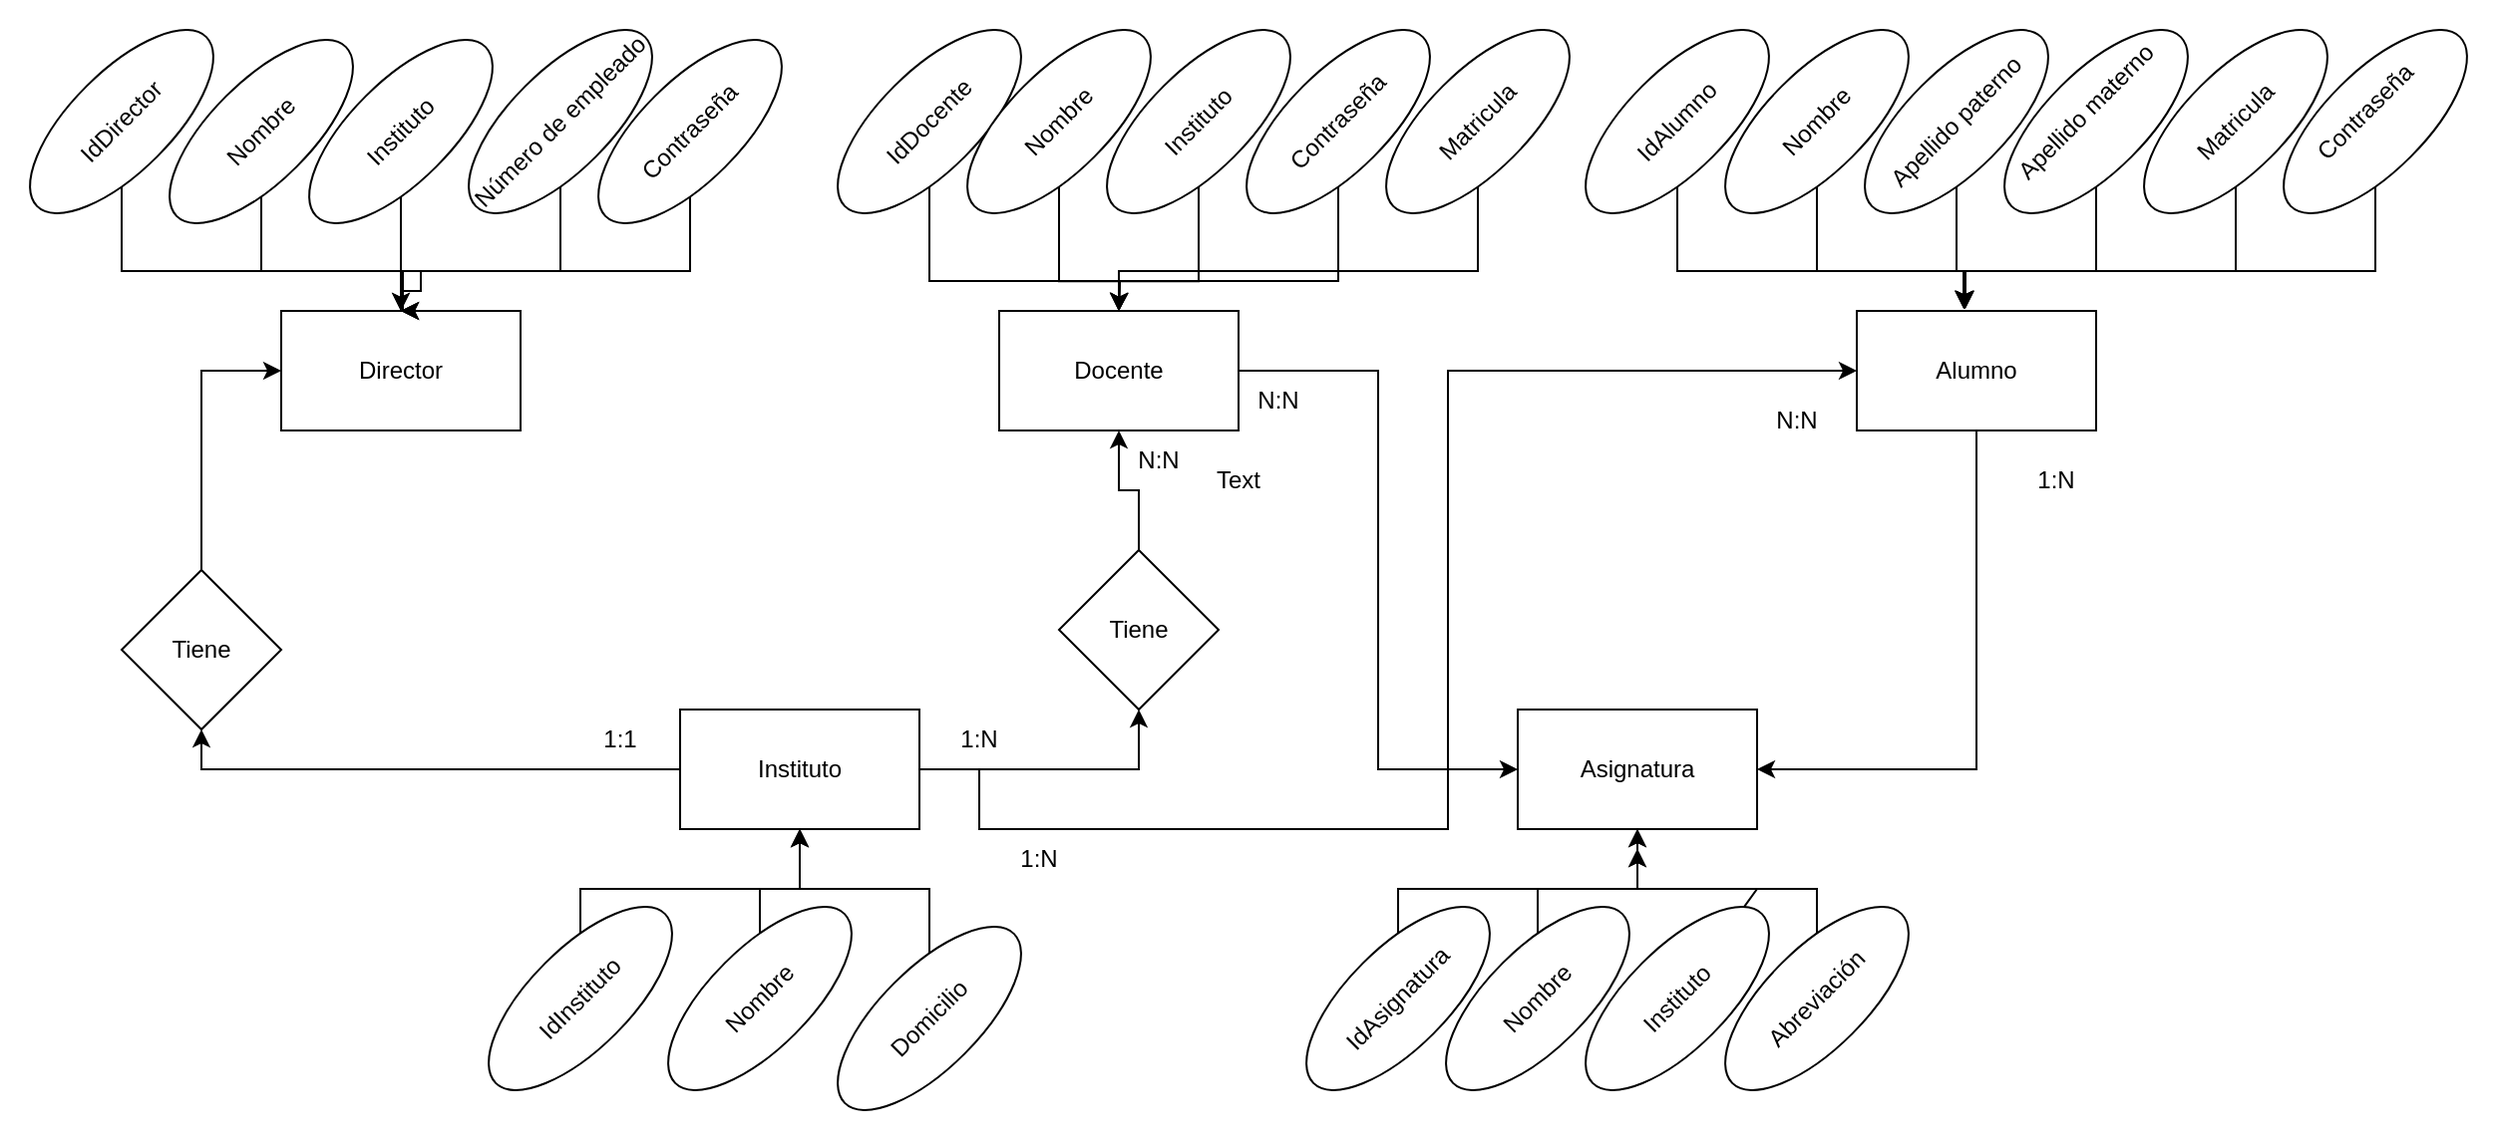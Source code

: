 <mxfile version="22.1.7" type="github">
  <diagram id="R2lEEEUBdFMjLlhIrx00" name="Page-1">
    <mxGraphModel dx="1588" dy="1944" grid="1" gridSize="10" guides="1" tooltips="1" connect="1" arrows="1" fold="1" page="1" pageScale="1" pageWidth="850" pageHeight="1100" math="0" shadow="0" extFonts="Permanent Marker^https://fonts.googleapis.com/css?family=Permanent+Marker">
      <root>
        <mxCell id="0" />
        <mxCell id="1" parent="0" />
        <mxCell id="XWyj95alX0yVlM_vTiqt-1" value="Director " style="rounded=0;whiteSpace=wrap;html=1;" parent="1" vertex="1">
          <mxGeometry x="160" y="140" width="120" height="60" as="geometry" />
        </mxCell>
        <mxCell id="XWyj95alX0yVlM_vTiqt-7" style="edgeStyle=orthogonalEdgeStyle;rounded=0;orthogonalLoop=1;jettySize=auto;html=1;entryX=0.5;entryY=0;entryDx=0;entryDy=0;" parent="1" source="XWyj95alX0yVlM_vTiqt-2" target="XWyj95alX0yVlM_vTiqt-1" edge="1">
          <mxGeometry relative="1" as="geometry">
            <Array as="points">
              <mxPoint x="80" y="120" />
              <mxPoint x="220" y="120" />
            </Array>
          </mxGeometry>
        </mxCell>
        <mxCell id="XWyj95alX0yVlM_vTiqt-2" value="IdDirector " style="ellipse;whiteSpace=wrap;html=1;rotation=-45;" parent="1" vertex="1">
          <mxGeometry x="20" y="20" width="120" height="50" as="geometry" />
        </mxCell>
        <mxCell id="XWyj95alX0yVlM_vTiqt-12" style="edgeStyle=orthogonalEdgeStyle;rounded=0;orthogonalLoop=1;jettySize=auto;html=1;" parent="1" source="XWyj95alX0yVlM_vTiqt-3" edge="1">
          <mxGeometry relative="1" as="geometry">
            <mxPoint x="220.0" y="140" as="targetPoint" />
            <Array as="points">
              <mxPoint x="150" y="120" />
              <mxPoint x="230" y="120" />
              <mxPoint x="230" y="130" />
              <mxPoint x="221" y="130" />
              <mxPoint x="221" y="140" />
            </Array>
          </mxGeometry>
        </mxCell>
        <mxCell id="XWyj95alX0yVlM_vTiqt-3" value="Nombre" style="ellipse;whiteSpace=wrap;html=1;rotation=-45;" parent="1" vertex="1">
          <mxGeometry x="90" y="25" width="120" height="50" as="geometry" />
        </mxCell>
        <mxCell id="XWyj95alX0yVlM_vTiqt-9" style="edgeStyle=orthogonalEdgeStyle;rounded=0;orthogonalLoop=1;jettySize=auto;html=1;" parent="1" source="XWyj95alX0yVlM_vTiqt-4" edge="1">
          <mxGeometry relative="1" as="geometry">
            <mxPoint x="220" y="140" as="targetPoint" />
          </mxGeometry>
        </mxCell>
        <mxCell id="XWyj95alX0yVlM_vTiqt-4" value="Instituto" style="ellipse;whiteSpace=wrap;html=1;rotation=-45;" parent="1" vertex="1">
          <mxGeometry x="160" y="25" width="120" height="50" as="geometry" />
        </mxCell>
        <mxCell id="XWyj95alX0yVlM_vTiqt-10" style="edgeStyle=orthogonalEdgeStyle;rounded=0;orthogonalLoop=1;jettySize=auto;html=1;" parent="1" source="XWyj95alX0yVlM_vTiqt-5" edge="1">
          <mxGeometry relative="1" as="geometry">
            <mxPoint x="220" y="140" as="targetPoint" />
            <Array as="points">
              <mxPoint x="300" y="120" />
              <mxPoint x="220" y="120" />
              <mxPoint x="220" y="125" />
              <mxPoint x="221" y="125" />
            </Array>
          </mxGeometry>
        </mxCell>
        <mxCell id="XWyj95alX0yVlM_vTiqt-5" value="Número de empleado " style="ellipse;whiteSpace=wrap;html=1;rotation=-45;" parent="1" vertex="1">
          <mxGeometry x="240" y="20" width="120" height="50" as="geometry" />
        </mxCell>
        <mxCell id="XWyj95alX0yVlM_vTiqt-11" style="edgeStyle=orthogonalEdgeStyle;rounded=0;orthogonalLoop=1;jettySize=auto;html=1;" parent="1" source="XWyj95alX0yVlM_vTiqt-6" edge="1">
          <mxGeometry relative="1" as="geometry">
            <mxPoint x="220" y="140" as="targetPoint" />
            <Array as="points">
              <mxPoint x="365" y="120" />
              <mxPoint x="221" y="120" />
            </Array>
          </mxGeometry>
        </mxCell>
        <mxCell id="XWyj95alX0yVlM_vTiqt-6" value="Contraseña " style="ellipse;whiteSpace=wrap;html=1;rotation=-45;" parent="1" vertex="1">
          <mxGeometry x="305" y="25" width="120" height="50" as="geometry" />
        </mxCell>
        <mxCell id="4mCuNIcWP39Hcswhgdg--13" style="edgeStyle=orthogonalEdgeStyle;rounded=0;orthogonalLoop=1;jettySize=auto;html=1;entryX=0;entryY=0.5;entryDx=0;entryDy=0;" edge="1" parent="1" source="XWyj95alX0yVlM_vTiqt-13" target="XWyj95alX0yVlM_vTiqt-61">
          <mxGeometry relative="1" as="geometry" />
        </mxCell>
        <mxCell id="XWyj95alX0yVlM_vTiqt-13" value="&lt;div&gt;Docente &lt;br&gt;&lt;/div&gt;" style="rounded=0;whiteSpace=wrap;html=1;" parent="1" vertex="1">
          <mxGeometry x="520" y="140" width="120" height="60" as="geometry" />
        </mxCell>
        <mxCell id="XWyj95alX0yVlM_vTiqt-19" style="edgeStyle=orthogonalEdgeStyle;rounded=0;orthogonalLoop=1;jettySize=auto;html=1;" parent="1" source="XWyj95alX0yVlM_vTiqt-14" target="XWyj95alX0yVlM_vTiqt-13" edge="1">
          <mxGeometry relative="1" as="geometry">
            <Array as="points">
              <mxPoint x="485" y="125" />
              <mxPoint x="580" y="125" />
            </Array>
          </mxGeometry>
        </mxCell>
        <mxCell id="XWyj95alX0yVlM_vTiqt-14" value="IdDocente" style="ellipse;whiteSpace=wrap;html=1;rotation=-45;" parent="1" vertex="1">
          <mxGeometry x="425" y="20" width="120" height="50" as="geometry" />
        </mxCell>
        <mxCell id="XWyj95alX0yVlM_vTiqt-20" style="edgeStyle=orthogonalEdgeStyle;rounded=0;orthogonalLoop=1;jettySize=auto;html=1;" parent="1" source="XWyj95alX0yVlM_vTiqt-15" edge="1">
          <mxGeometry relative="1" as="geometry">
            <mxPoint x="580" y="140" as="targetPoint" />
          </mxGeometry>
        </mxCell>
        <mxCell id="XWyj95alX0yVlM_vTiqt-15" value="Nombre" style="ellipse;whiteSpace=wrap;html=1;rotation=-45;" parent="1" vertex="1">
          <mxGeometry x="490" y="20" width="120" height="50" as="geometry" />
        </mxCell>
        <mxCell id="XWyj95alX0yVlM_vTiqt-21" style="edgeStyle=orthogonalEdgeStyle;rounded=0;orthogonalLoop=1;jettySize=auto;html=1;" parent="1" source="XWyj95alX0yVlM_vTiqt-16" edge="1">
          <mxGeometry relative="1" as="geometry">
            <mxPoint x="580" y="140" as="targetPoint" />
          </mxGeometry>
        </mxCell>
        <mxCell id="XWyj95alX0yVlM_vTiqt-16" value="Instituto" style="ellipse;whiteSpace=wrap;html=1;rotation=-45;" parent="1" vertex="1">
          <mxGeometry x="560" y="20" width="120" height="50" as="geometry" />
        </mxCell>
        <mxCell id="XWyj95alX0yVlM_vTiqt-46" style="edgeStyle=orthogonalEdgeStyle;rounded=0;orthogonalLoop=1;jettySize=auto;html=1;entryX=0.5;entryY=0;entryDx=0;entryDy=0;" parent="1" source="XWyj95alX0yVlM_vTiqt-17" target="XWyj95alX0yVlM_vTiqt-13" edge="1">
          <mxGeometry relative="1" as="geometry">
            <Array as="points">
              <mxPoint x="690" y="125" />
              <mxPoint x="580" y="125" />
            </Array>
          </mxGeometry>
        </mxCell>
        <mxCell id="XWyj95alX0yVlM_vTiqt-17" value="Contraseña" style="ellipse;whiteSpace=wrap;html=1;rotation=-45;" parent="1" vertex="1">
          <mxGeometry x="630" y="20" width="120" height="50" as="geometry" />
        </mxCell>
        <mxCell id="XWyj95alX0yVlM_vTiqt-50" style="edgeStyle=orthogonalEdgeStyle;rounded=0;orthogonalLoop=1;jettySize=auto;html=1;entryX=0.5;entryY=0;entryDx=0;entryDy=0;" parent="1" source="XWyj95alX0yVlM_vTiqt-18" target="XWyj95alX0yVlM_vTiqt-13" edge="1">
          <mxGeometry relative="1" as="geometry">
            <Array as="points">
              <mxPoint x="760" y="120" />
              <mxPoint x="580" y="120" />
            </Array>
          </mxGeometry>
        </mxCell>
        <mxCell id="XWyj95alX0yVlM_vTiqt-18" value="Matricula " style="ellipse;whiteSpace=wrap;html=1;rotation=-45;" parent="1" vertex="1">
          <mxGeometry x="700" y="20" width="120" height="50" as="geometry" />
        </mxCell>
        <mxCell id="4mCuNIcWP39Hcswhgdg--17" style="edgeStyle=orthogonalEdgeStyle;rounded=0;orthogonalLoop=1;jettySize=auto;html=1;entryX=1;entryY=0.5;entryDx=0;entryDy=0;" edge="1" parent="1" source="XWyj95alX0yVlM_vTiqt-30" target="XWyj95alX0yVlM_vTiqt-61">
          <mxGeometry relative="1" as="geometry">
            <Array as="points">
              <mxPoint x="1010" y="370" />
            </Array>
          </mxGeometry>
        </mxCell>
        <mxCell id="XWyj95alX0yVlM_vTiqt-30" value="Alumno " style="rounded=0;whiteSpace=wrap;html=1;" parent="1" vertex="1">
          <mxGeometry x="950" y="140" width="120" height="60" as="geometry" />
        </mxCell>
        <mxCell id="XWyj95alX0yVlM_vTiqt-31" value="IdAlumno" style="ellipse;whiteSpace=wrap;html=1;rotation=-45;" parent="1" vertex="1">
          <mxGeometry x="800" y="20" width="120" height="50" as="geometry" />
        </mxCell>
        <mxCell id="XWyj95alX0yVlM_vTiqt-32" value="Nombre " style="ellipse;whiteSpace=wrap;html=1;rotation=-45;" parent="1" vertex="1">
          <mxGeometry x="870" y="20" width="120" height="50" as="geometry" />
        </mxCell>
        <mxCell id="XWyj95alX0yVlM_vTiqt-33" value="Apellido paterno " style="ellipse;whiteSpace=wrap;html=1;rotation=-45;" parent="1" vertex="1">
          <mxGeometry x="940" y="20" width="120" height="50" as="geometry" />
        </mxCell>
        <mxCell id="XWyj95alX0yVlM_vTiqt-34" value="&lt;div&gt;Contraseña&lt;/div&gt;&lt;div&gt;&lt;br&gt;&lt;/div&gt;" style="ellipse;whiteSpace=wrap;html=1;rotation=-45;" parent="1" vertex="1">
          <mxGeometry x="1150" y="20" width="120" height="50" as="geometry" />
        </mxCell>
        <mxCell id="XWyj95alX0yVlM_vTiqt-35" value="Matricula " style="ellipse;whiteSpace=wrap;html=1;rotation=-45;" parent="1" vertex="1">
          <mxGeometry x="1080" y="20" width="120" height="50" as="geometry" />
        </mxCell>
        <mxCell id="XWyj95alX0yVlM_vTiqt-36" value="&lt;div&gt;Apellido materno &lt;br&gt;&lt;/div&gt;&lt;div&gt;&lt;br&gt;&lt;/div&gt;" style="ellipse;whiteSpace=wrap;html=1;rotation=-45;" parent="1" vertex="1">
          <mxGeometry x="1010" y="20" width="120" height="50" as="geometry" />
        </mxCell>
        <mxCell id="XWyj95alX0yVlM_vTiqt-38" style="edgeStyle=orthogonalEdgeStyle;rounded=0;orthogonalLoop=1;jettySize=auto;html=1;entryX=0.449;entryY=-0.019;entryDx=0;entryDy=0;entryPerimeter=0;" parent="1" source="XWyj95alX0yVlM_vTiqt-31" target="XWyj95alX0yVlM_vTiqt-30" edge="1">
          <mxGeometry relative="1" as="geometry">
            <Array as="points">
              <mxPoint x="860" y="120" />
              <mxPoint x="1004" y="120" />
            </Array>
          </mxGeometry>
        </mxCell>
        <mxCell id="XWyj95alX0yVlM_vTiqt-40" style="edgeStyle=orthogonalEdgeStyle;rounded=0;orthogonalLoop=1;jettySize=auto;html=1;entryX=0.45;entryY=-0.017;entryDx=0;entryDy=0;entryPerimeter=0;" parent="1" source="XWyj95alX0yVlM_vTiqt-32" target="XWyj95alX0yVlM_vTiqt-30" edge="1">
          <mxGeometry relative="1" as="geometry">
            <Array as="points">
              <mxPoint x="930" y="120" />
              <mxPoint x="1004" y="120" />
            </Array>
          </mxGeometry>
        </mxCell>
        <mxCell id="XWyj95alX0yVlM_vTiqt-42" style="edgeStyle=orthogonalEdgeStyle;rounded=0;orthogonalLoop=1;jettySize=auto;html=1;entryX=0.453;entryY=-0.017;entryDx=0;entryDy=0;entryPerimeter=0;" parent="1" source="XWyj95alX0yVlM_vTiqt-33" target="XWyj95alX0yVlM_vTiqt-30" edge="1">
          <mxGeometry relative="1" as="geometry">
            <Array as="points">
              <mxPoint x="1000" y="120" />
              <mxPoint x="1004" y="120" />
            </Array>
          </mxGeometry>
        </mxCell>
        <mxCell id="XWyj95alX0yVlM_vTiqt-43" style="edgeStyle=orthogonalEdgeStyle;rounded=0;orthogonalLoop=1;jettySize=auto;html=1;entryX=0.453;entryY=-0.017;entryDx=0;entryDy=0;entryPerimeter=0;" parent="1" source="XWyj95alX0yVlM_vTiqt-36" target="XWyj95alX0yVlM_vTiqt-30" edge="1">
          <mxGeometry relative="1" as="geometry">
            <Array as="points">
              <mxPoint x="1070" y="120" />
              <mxPoint x="1004" y="120" />
            </Array>
          </mxGeometry>
        </mxCell>
        <mxCell id="XWyj95alX0yVlM_vTiqt-44" style="edgeStyle=orthogonalEdgeStyle;rounded=0;orthogonalLoop=1;jettySize=auto;html=1;entryX=0.447;entryY=-0.017;entryDx=0;entryDy=0;entryPerimeter=0;" parent="1" source="XWyj95alX0yVlM_vTiqt-35" target="XWyj95alX0yVlM_vTiqt-30" edge="1">
          <mxGeometry relative="1" as="geometry">
            <Array as="points">
              <mxPoint x="1140" y="120" />
              <mxPoint x="1004" y="120" />
            </Array>
          </mxGeometry>
        </mxCell>
        <mxCell id="XWyj95alX0yVlM_vTiqt-45" style="edgeStyle=orthogonalEdgeStyle;rounded=0;orthogonalLoop=1;jettySize=auto;html=1;entryX=0.447;entryY=-0.017;entryDx=0;entryDy=0;entryPerimeter=0;" parent="1" source="XWyj95alX0yVlM_vTiqt-34" target="XWyj95alX0yVlM_vTiqt-30" edge="1">
          <mxGeometry relative="1" as="geometry">
            <Array as="points">
              <mxPoint x="1210" y="120" />
              <mxPoint x="1004" y="120" />
            </Array>
          </mxGeometry>
        </mxCell>
        <mxCell id="XWyj95alX0yVlM_vTiqt-71" style="edgeStyle=orthogonalEdgeStyle;rounded=0;orthogonalLoop=1;jettySize=auto;html=1;exitX=0;exitY=0.5;exitDx=0;exitDy=0;entryX=0.5;entryY=1;entryDx=0;entryDy=0;" parent="1" source="XWyj95alX0yVlM_vTiqt-52" target="XWyj95alX0yVlM_vTiqt-70" edge="1">
          <mxGeometry relative="1" as="geometry" />
        </mxCell>
        <mxCell id="4mCuNIcWP39Hcswhgdg--2" style="edgeStyle=orthogonalEdgeStyle;rounded=0;orthogonalLoop=1;jettySize=auto;html=1;exitX=1;exitY=0.5;exitDx=0;exitDy=0;entryX=0.5;entryY=1;entryDx=0;entryDy=0;" edge="1" parent="1" source="XWyj95alX0yVlM_vTiqt-52" target="4mCuNIcWP39Hcswhgdg--3">
          <mxGeometry relative="1" as="geometry">
            <mxPoint x="610" y="370" as="targetPoint" />
          </mxGeometry>
        </mxCell>
        <mxCell id="XWyj95alX0yVlM_vTiqt-52" value="Instituto" style="rounded=0;whiteSpace=wrap;html=1;" parent="1" vertex="1">
          <mxGeometry x="360" y="340" width="120" height="60" as="geometry" />
        </mxCell>
        <mxCell id="XWyj95alX0yVlM_vTiqt-57" style="edgeStyle=orthogonalEdgeStyle;rounded=0;orthogonalLoop=1;jettySize=auto;html=1;entryX=0.5;entryY=1;entryDx=0;entryDy=0;" parent="1" source="XWyj95alX0yVlM_vTiqt-53" target="XWyj95alX0yVlM_vTiqt-52" edge="1">
          <mxGeometry relative="1" as="geometry">
            <mxPoint x="420" y="410" as="targetPoint" />
            <Array as="points">
              <mxPoint x="310" y="430" />
              <mxPoint x="420" y="430" />
            </Array>
          </mxGeometry>
        </mxCell>
        <mxCell id="XWyj95alX0yVlM_vTiqt-53" value="&lt;div&gt;IdInstituto&lt;/div&gt;" style="ellipse;whiteSpace=wrap;html=1;rotation=-45;" parent="1" vertex="1">
          <mxGeometry x="250" y="460" width="120" height="50" as="geometry" />
        </mxCell>
        <mxCell id="XWyj95alX0yVlM_vTiqt-60" style="edgeStyle=orthogonalEdgeStyle;rounded=0;orthogonalLoop=1;jettySize=auto;html=1;" parent="1" source="XWyj95alX0yVlM_vTiqt-55" edge="1">
          <mxGeometry relative="1" as="geometry">
            <mxPoint x="420" y="400" as="targetPoint" />
            <Array as="points">
              <mxPoint x="400" y="430" />
              <mxPoint x="420" y="430" />
            </Array>
          </mxGeometry>
        </mxCell>
        <mxCell id="XWyj95alX0yVlM_vTiqt-55" value="Nombre" style="ellipse;whiteSpace=wrap;html=1;rotation=-45;" parent="1" vertex="1">
          <mxGeometry x="340" y="460" width="120" height="50" as="geometry" />
        </mxCell>
        <mxCell id="XWyj95alX0yVlM_vTiqt-59" style="edgeStyle=orthogonalEdgeStyle;rounded=0;orthogonalLoop=1;jettySize=auto;html=1;entryX=0.5;entryY=1;entryDx=0;entryDy=0;" parent="1" source="XWyj95alX0yVlM_vTiqt-56" target="XWyj95alX0yVlM_vTiqt-52" edge="1">
          <mxGeometry relative="1" as="geometry">
            <Array as="points">
              <mxPoint x="485" y="430" />
              <mxPoint x="420" y="430" />
            </Array>
          </mxGeometry>
        </mxCell>
        <mxCell id="XWyj95alX0yVlM_vTiqt-56" value="Domicilio" style="ellipse;whiteSpace=wrap;html=1;rotation=-45;" parent="1" vertex="1">
          <mxGeometry x="425" y="470" width="120" height="50" as="geometry" />
        </mxCell>
        <mxCell id="XWyj95alX0yVlM_vTiqt-61" value="Asignatura" style="rounded=0;whiteSpace=wrap;html=1;" parent="1" vertex="1">
          <mxGeometry x="780" y="340" width="120" height="60" as="geometry" />
        </mxCell>
        <mxCell id="XWyj95alX0yVlM_vTiqt-66" style="edgeStyle=orthogonalEdgeStyle;rounded=0;orthogonalLoop=1;jettySize=auto;html=1;" parent="1" source="XWyj95alX0yVlM_vTiqt-62" edge="1">
          <mxGeometry relative="1" as="geometry">
            <mxPoint x="840" y="410" as="targetPoint" />
            <Array as="points">
              <mxPoint x="720" y="430" />
              <mxPoint x="840" y="430" />
            </Array>
          </mxGeometry>
        </mxCell>
        <mxCell id="XWyj95alX0yVlM_vTiqt-62" value="&lt;div&gt;IdAsignatura&lt;/div&gt;" style="ellipse;whiteSpace=wrap;html=1;rotation=-45;" parent="1" vertex="1">
          <mxGeometry x="660" y="460" width="120" height="50" as="geometry" />
        </mxCell>
        <mxCell id="XWyj95alX0yVlM_vTiqt-67" style="edgeStyle=orthogonalEdgeStyle;rounded=0;orthogonalLoop=1;jettySize=auto;html=1;" parent="1" source="XWyj95alX0yVlM_vTiqt-63" edge="1">
          <mxGeometry relative="1" as="geometry">
            <mxPoint x="840" y="400" as="targetPoint" />
            <Array as="points">
              <mxPoint x="790" y="430" />
              <mxPoint x="840" y="430" />
            </Array>
          </mxGeometry>
        </mxCell>
        <mxCell id="XWyj95alX0yVlM_vTiqt-63" value="&lt;div&gt;Nombre&lt;/div&gt;" style="ellipse;whiteSpace=wrap;html=1;rotation=-45;" parent="1" vertex="1">
          <mxGeometry x="730" y="460" width="120" height="50" as="geometry" />
        </mxCell>
        <mxCell id="XWyj95alX0yVlM_vTiqt-68" value="" style="edgeStyle=orthogonalEdgeStyle;rounded=0;orthogonalLoop=1;jettySize=auto;html=1;" parent="1" source="XWyj95alX0yVlM_vTiqt-64" target="XWyj95alX0yVlM_vTiqt-61" edge="1">
          <mxGeometry relative="1" as="geometry">
            <Array as="points">
              <mxPoint x="900" y="430" />
              <mxPoint x="840" y="430" />
            </Array>
          </mxGeometry>
        </mxCell>
        <mxCell id="XWyj95alX0yVlM_vTiqt-64" value="Instituto" style="ellipse;whiteSpace=wrap;html=1;rotation=-45;" parent="1" vertex="1">
          <mxGeometry x="800" y="460" width="120" height="50" as="geometry" />
        </mxCell>
        <mxCell id="XWyj95alX0yVlM_vTiqt-69" style="edgeStyle=orthogonalEdgeStyle;rounded=0;orthogonalLoop=1;jettySize=auto;html=1;" parent="1" source="XWyj95alX0yVlM_vTiqt-65" edge="1">
          <mxGeometry relative="1" as="geometry">
            <mxPoint x="840" y="410" as="targetPoint" />
            <Array as="points">
              <mxPoint x="930" y="430" />
              <mxPoint x="840" y="430" />
            </Array>
          </mxGeometry>
        </mxCell>
        <mxCell id="XWyj95alX0yVlM_vTiqt-65" value="Abreviación" style="ellipse;whiteSpace=wrap;html=1;rotation=-45;" parent="1" vertex="1">
          <mxGeometry x="870" y="460" width="120" height="50" as="geometry" />
        </mxCell>
        <mxCell id="XWyj95alX0yVlM_vTiqt-72" style="edgeStyle=orthogonalEdgeStyle;rounded=0;orthogonalLoop=1;jettySize=auto;html=1;exitX=0.5;exitY=0;exitDx=0;exitDy=0;entryX=0;entryY=0.5;entryDx=0;entryDy=0;" parent="1" source="XWyj95alX0yVlM_vTiqt-70" target="XWyj95alX0yVlM_vTiqt-1" edge="1">
          <mxGeometry relative="1" as="geometry" />
        </mxCell>
        <mxCell id="XWyj95alX0yVlM_vTiqt-70" value="Tiene" style="rhombus;whiteSpace=wrap;html=1;" parent="1" vertex="1">
          <mxGeometry x="80" y="270" width="80" height="80" as="geometry" />
        </mxCell>
        <mxCell id="4mCuNIcWP39Hcswhgdg--1" value="1:1" style="text;html=1;strokeColor=none;fillColor=none;align=center;verticalAlign=middle;whiteSpace=wrap;rounded=0;" vertex="1" parent="1">
          <mxGeometry x="300" y="340" width="60" height="30" as="geometry" />
        </mxCell>
        <mxCell id="4mCuNIcWP39Hcswhgdg--4" style="edgeStyle=orthogonalEdgeStyle;rounded=0;orthogonalLoop=1;jettySize=auto;html=1;exitX=0.5;exitY=0;exitDx=0;exitDy=0;entryX=0.5;entryY=1;entryDx=0;entryDy=0;" edge="1" parent="1" source="4mCuNIcWP39Hcswhgdg--3" target="XWyj95alX0yVlM_vTiqt-13">
          <mxGeometry relative="1" as="geometry" />
        </mxCell>
        <mxCell id="4mCuNIcWP39Hcswhgdg--3" value="Tiene" style="rhombus;whiteSpace=wrap;html=1;" vertex="1" parent="1">
          <mxGeometry x="550" y="260" width="80" height="80" as="geometry" />
        </mxCell>
        <mxCell id="4mCuNIcWP39Hcswhgdg--7" style="edgeStyle=orthogonalEdgeStyle;rounded=0;orthogonalLoop=1;jettySize=auto;html=1;entryX=0;entryY=0.5;entryDx=0;entryDy=0;exitX=0;exitY=1;exitDx=0;exitDy=0;" edge="1" parent="1" source="4mCuNIcWP39Hcswhgdg--5" target="XWyj95alX0yVlM_vTiqt-30">
          <mxGeometry relative="1" as="geometry">
            <Array as="points">
              <mxPoint x="510" y="370" />
              <mxPoint x="510" y="400" />
              <mxPoint x="745" y="400" />
              <mxPoint x="745" y="170" />
            </Array>
          </mxGeometry>
        </mxCell>
        <mxCell id="4mCuNIcWP39Hcswhgdg--5" value="1:N" style="text;html=1;strokeColor=none;fillColor=none;align=center;verticalAlign=middle;whiteSpace=wrap;rounded=0;" vertex="1" parent="1">
          <mxGeometry x="480" y="340" width="60" height="30" as="geometry" />
        </mxCell>
        <mxCell id="4mCuNIcWP39Hcswhgdg--6" value="N:N" style="text;html=1;strokeColor=none;fillColor=none;align=center;verticalAlign=middle;whiteSpace=wrap;rounded=0;" vertex="1" parent="1">
          <mxGeometry x="570" y="200" width="60" height="30" as="geometry" />
        </mxCell>
        <mxCell id="4mCuNIcWP39Hcswhgdg--8" value="1:N" style="text;html=1;strokeColor=none;fillColor=none;align=center;verticalAlign=middle;whiteSpace=wrap;rounded=0;" vertex="1" parent="1">
          <mxGeometry x="510" y="400" width="60" height="30" as="geometry" />
        </mxCell>
        <mxCell id="4mCuNIcWP39Hcswhgdg--9" value="Text" style="text;html=1;strokeColor=none;fillColor=none;align=center;verticalAlign=middle;whiteSpace=wrap;rounded=0;" vertex="1" parent="1">
          <mxGeometry x="610" y="210" width="60" height="30" as="geometry" />
        </mxCell>
        <mxCell id="4mCuNIcWP39Hcswhgdg--10" value="N:N" style="text;html=1;strokeColor=none;fillColor=none;align=center;verticalAlign=middle;whiteSpace=wrap;rounded=0;" vertex="1" parent="1">
          <mxGeometry x="890" y="180" width="60" height="30" as="geometry" />
        </mxCell>
        <mxCell id="4mCuNIcWP39Hcswhgdg--12" value="N:N" style="text;html=1;strokeColor=none;fillColor=none;align=center;verticalAlign=middle;whiteSpace=wrap;rounded=0;" vertex="1" parent="1">
          <mxGeometry x="630" y="170" width="60" height="30" as="geometry" />
        </mxCell>
        <mxCell id="4mCuNIcWP39Hcswhgdg--18" value="1:N" style="text;html=1;strokeColor=none;fillColor=none;align=center;verticalAlign=middle;whiteSpace=wrap;rounded=0;" vertex="1" parent="1">
          <mxGeometry x="1020" y="210" width="60" height="30" as="geometry" />
        </mxCell>
      </root>
    </mxGraphModel>
  </diagram>
</mxfile>
